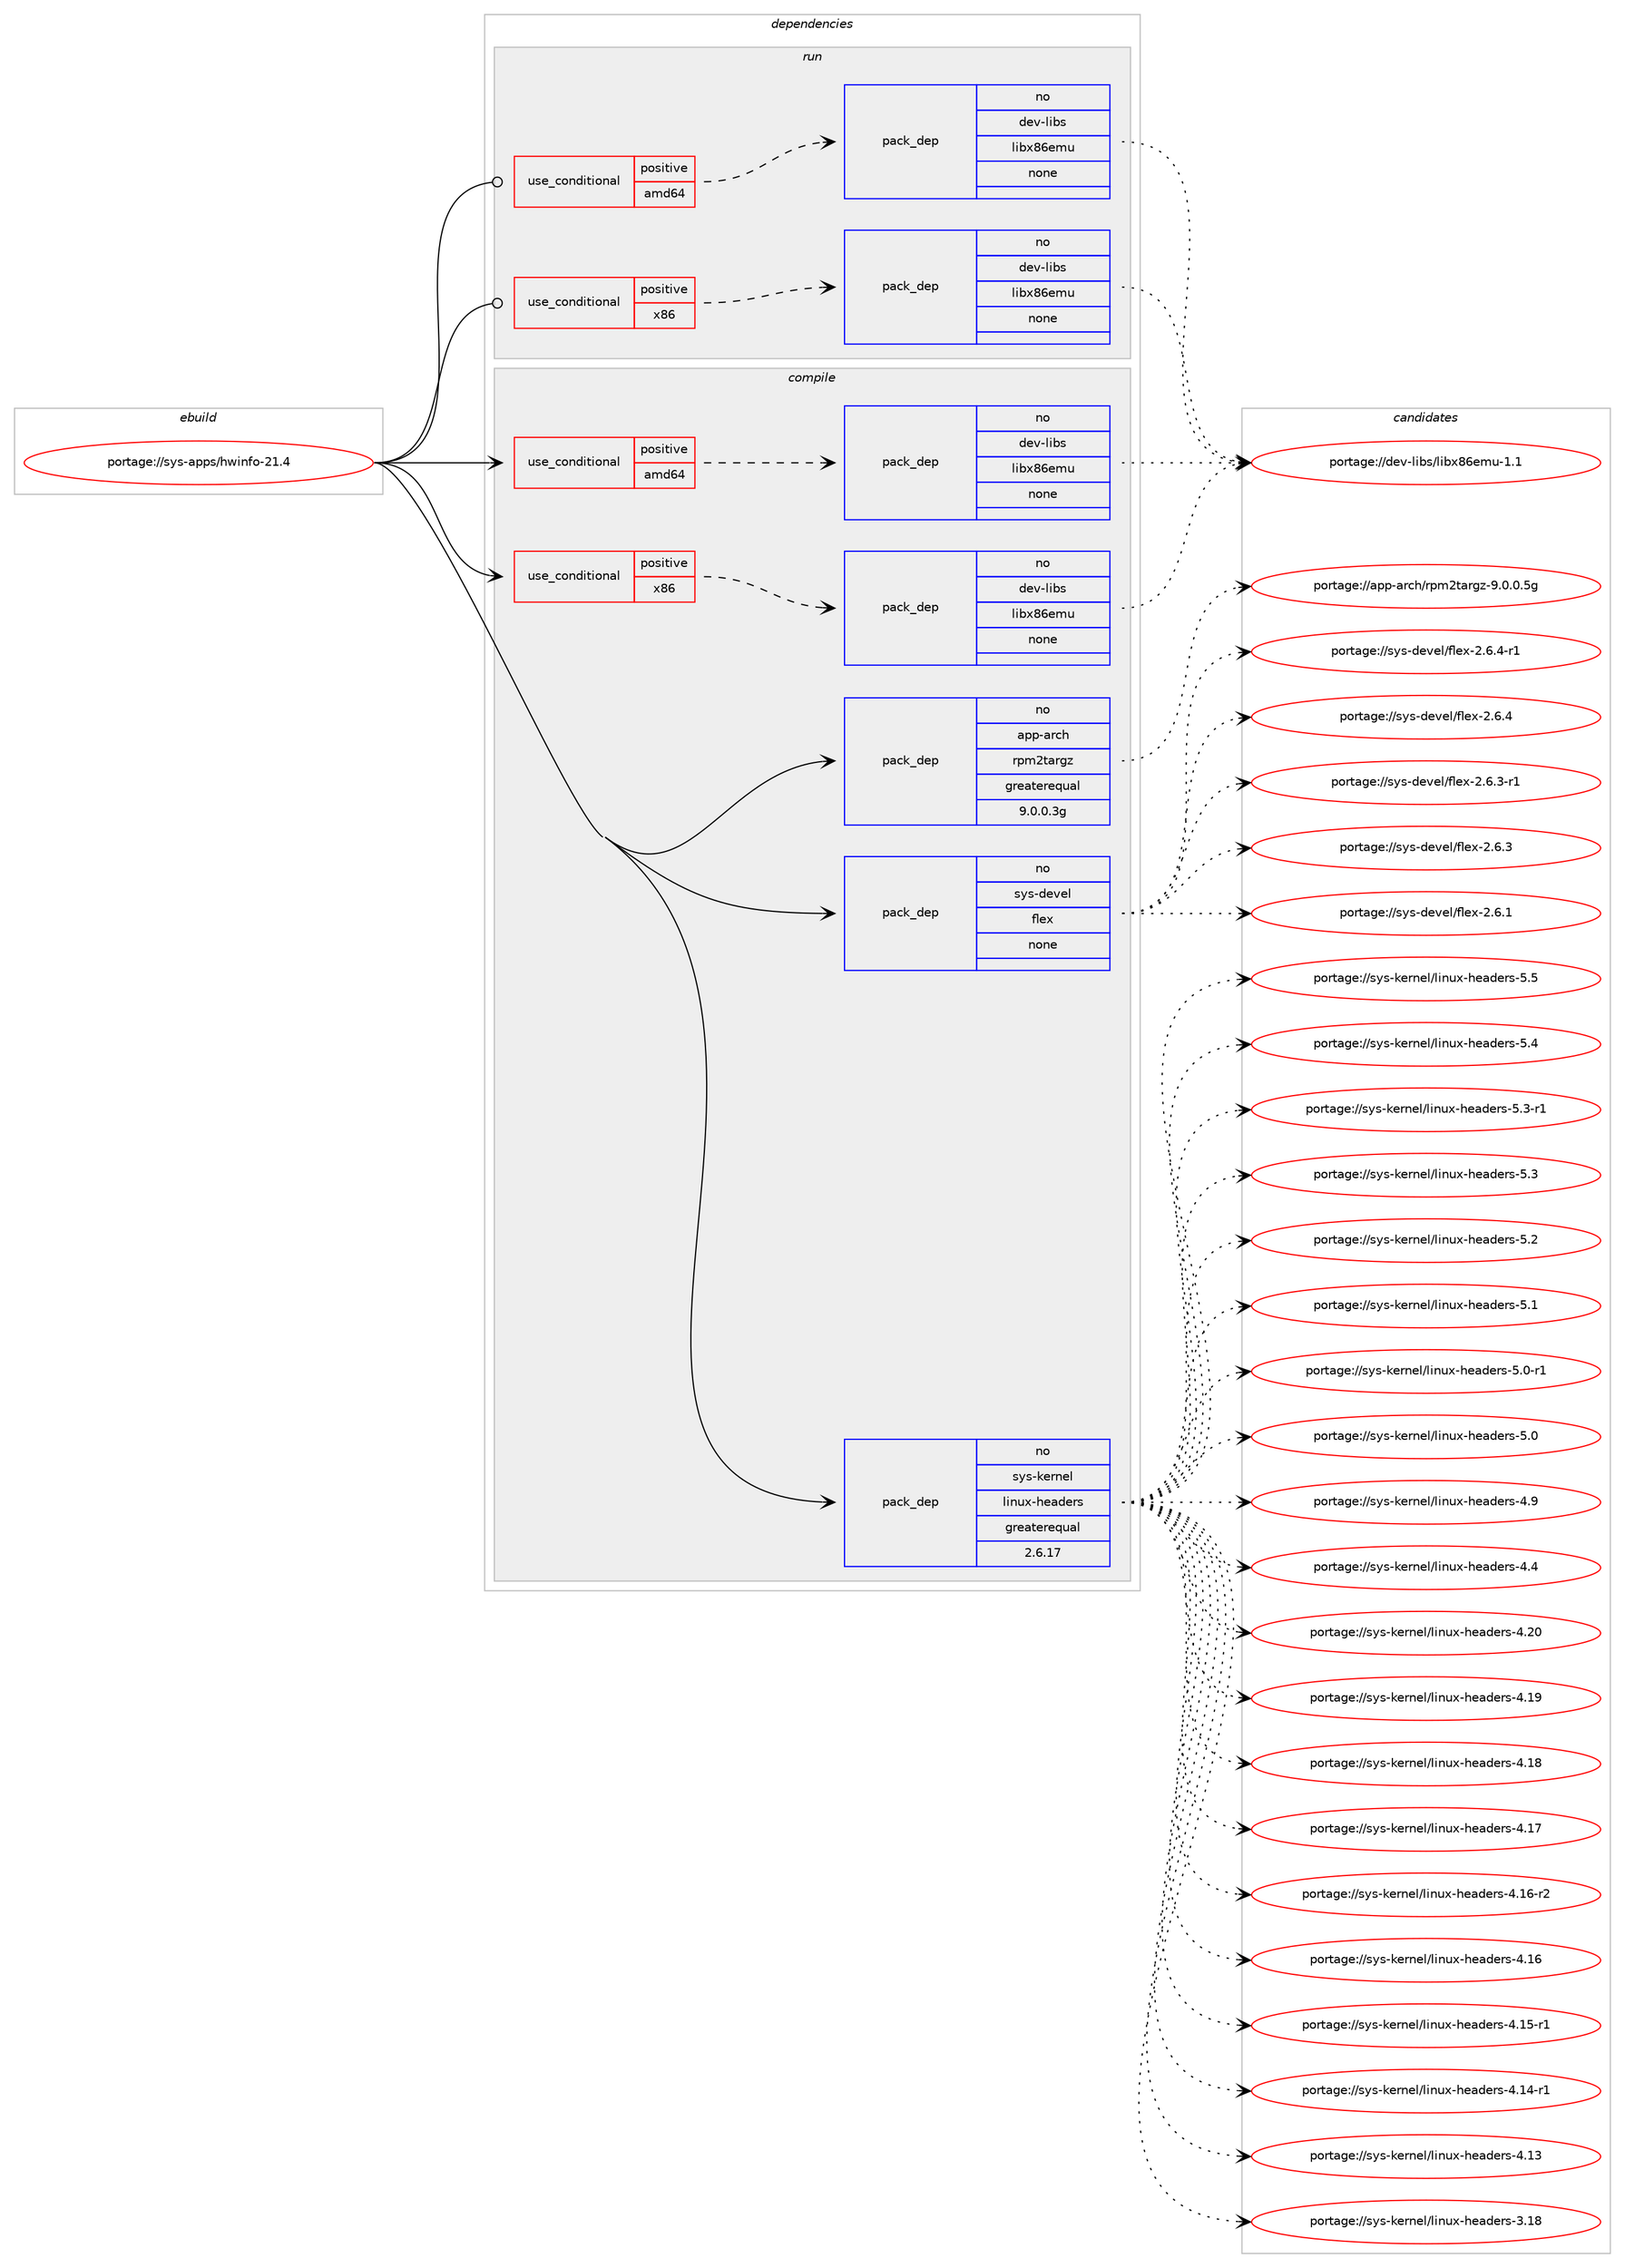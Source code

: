 digraph prolog {

# *************
# Graph options
# *************

newrank=true;
concentrate=true;
compound=true;
graph [rankdir=LR,fontname=Helvetica,fontsize=10,ranksep=1.5];#, ranksep=2.5, nodesep=0.2];
edge  [arrowhead=vee];
node  [fontname=Helvetica,fontsize=10];

# **********
# The ebuild
# **********

subgraph cluster_leftcol {
color=gray;
rank=same;
label=<<i>ebuild</i>>;
id [label="portage://sys-apps/hwinfo-21.4", color=red, width=4, href="../sys-apps/hwinfo-21.4.svg"];
}

# ****************
# The dependencies
# ****************

subgraph cluster_midcol {
color=gray;
label=<<i>dependencies</i>>;
subgraph cluster_compile {
fillcolor="#eeeeee";
style=filled;
label=<<i>compile</i>>;
subgraph cond13869 {
dependency64277 [label=<<TABLE BORDER="0" CELLBORDER="1" CELLSPACING="0" CELLPADDING="4"><TR><TD ROWSPAN="3" CELLPADDING="10">use_conditional</TD></TR><TR><TD>positive</TD></TR><TR><TD>amd64</TD></TR></TABLE>>, shape=none, color=red];
subgraph pack49094 {
dependency64278 [label=<<TABLE BORDER="0" CELLBORDER="1" CELLSPACING="0" CELLPADDING="4" WIDTH="220"><TR><TD ROWSPAN="6" CELLPADDING="30">pack_dep</TD></TR><TR><TD WIDTH="110">no</TD></TR><TR><TD>dev-libs</TD></TR><TR><TD>libx86emu</TD></TR><TR><TD>none</TD></TR><TR><TD></TD></TR></TABLE>>, shape=none, color=blue];
}
dependency64277:e -> dependency64278:w [weight=20,style="dashed",arrowhead="vee"];
}
id:e -> dependency64277:w [weight=20,style="solid",arrowhead="vee"];
subgraph cond13870 {
dependency64279 [label=<<TABLE BORDER="0" CELLBORDER="1" CELLSPACING="0" CELLPADDING="4"><TR><TD ROWSPAN="3" CELLPADDING="10">use_conditional</TD></TR><TR><TD>positive</TD></TR><TR><TD>x86</TD></TR></TABLE>>, shape=none, color=red];
subgraph pack49095 {
dependency64280 [label=<<TABLE BORDER="0" CELLBORDER="1" CELLSPACING="0" CELLPADDING="4" WIDTH="220"><TR><TD ROWSPAN="6" CELLPADDING="30">pack_dep</TD></TR><TR><TD WIDTH="110">no</TD></TR><TR><TD>dev-libs</TD></TR><TR><TD>libx86emu</TD></TR><TR><TD>none</TD></TR><TR><TD></TD></TR></TABLE>>, shape=none, color=blue];
}
dependency64279:e -> dependency64280:w [weight=20,style="dashed",arrowhead="vee"];
}
id:e -> dependency64279:w [weight=20,style="solid",arrowhead="vee"];
subgraph pack49096 {
dependency64281 [label=<<TABLE BORDER="0" CELLBORDER="1" CELLSPACING="0" CELLPADDING="4" WIDTH="220"><TR><TD ROWSPAN="6" CELLPADDING="30">pack_dep</TD></TR><TR><TD WIDTH="110">no</TD></TR><TR><TD>app-arch</TD></TR><TR><TD>rpm2targz</TD></TR><TR><TD>greaterequal</TD></TR><TR><TD>9.0.0.3g</TD></TR></TABLE>>, shape=none, color=blue];
}
id:e -> dependency64281:w [weight=20,style="solid",arrowhead="vee"];
subgraph pack49097 {
dependency64282 [label=<<TABLE BORDER="0" CELLBORDER="1" CELLSPACING="0" CELLPADDING="4" WIDTH="220"><TR><TD ROWSPAN="6" CELLPADDING="30">pack_dep</TD></TR><TR><TD WIDTH="110">no</TD></TR><TR><TD>sys-devel</TD></TR><TR><TD>flex</TD></TR><TR><TD>none</TD></TR><TR><TD></TD></TR></TABLE>>, shape=none, color=blue];
}
id:e -> dependency64282:w [weight=20,style="solid",arrowhead="vee"];
subgraph pack49098 {
dependency64283 [label=<<TABLE BORDER="0" CELLBORDER="1" CELLSPACING="0" CELLPADDING="4" WIDTH="220"><TR><TD ROWSPAN="6" CELLPADDING="30">pack_dep</TD></TR><TR><TD WIDTH="110">no</TD></TR><TR><TD>sys-kernel</TD></TR><TR><TD>linux-headers</TD></TR><TR><TD>greaterequal</TD></TR><TR><TD>2.6.17</TD></TR></TABLE>>, shape=none, color=blue];
}
id:e -> dependency64283:w [weight=20,style="solid",arrowhead="vee"];
}
subgraph cluster_compileandrun {
fillcolor="#eeeeee";
style=filled;
label=<<i>compile and run</i>>;
}
subgraph cluster_run {
fillcolor="#eeeeee";
style=filled;
label=<<i>run</i>>;
subgraph cond13871 {
dependency64284 [label=<<TABLE BORDER="0" CELLBORDER="1" CELLSPACING="0" CELLPADDING="4"><TR><TD ROWSPAN="3" CELLPADDING="10">use_conditional</TD></TR><TR><TD>positive</TD></TR><TR><TD>amd64</TD></TR></TABLE>>, shape=none, color=red];
subgraph pack49099 {
dependency64285 [label=<<TABLE BORDER="0" CELLBORDER="1" CELLSPACING="0" CELLPADDING="4" WIDTH="220"><TR><TD ROWSPAN="6" CELLPADDING="30">pack_dep</TD></TR><TR><TD WIDTH="110">no</TD></TR><TR><TD>dev-libs</TD></TR><TR><TD>libx86emu</TD></TR><TR><TD>none</TD></TR><TR><TD></TD></TR></TABLE>>, shape=none, color=blue];
}
dependency64284:e -> dependency64285:w [weight=20,style="dashed",arrowhead="vee"];
}
id:e -> dependency64284:w [weight=20,style="solid",arrowhead="odot"];
subgraph cond13872 {
dependency64286 [label=<<TABLE BORDER="0" CELLBORDER="1" CELLSPACING="0" CELLPADDING="4"><TR><TD ROWSPAN="3" CELLPADDING="10">use_conditional</TD></TR><TR><TD>positive</TD></TR><TR><TD>x86</TD></TR></TABLE>>, shape=none, color=red];
subgraph pack49100 {
dependency64287 [label=<<TABLE BORDER="0" CELLBORDER="1" CELLSPACING="0" CELLPADDING="4" WIDTH="220"><TR><TD ROWSPAN="6" CELLPADDING="30">pack_dep</TD></TR><TR><TD WIDTH="110">no</TD></TR><TR><TD>dev-libs</TD></TR><TR><TD>libx86emu</TD></TR><TR><TD>none</TD></TR><TR><TD></TD></TR></TABLE>>, shape=none, color=blue];
}
dependency64286:e -> dependency64287:w [weight=20,style="dashed",arrowhead="vee"];
}
id:e -> dependency64286:w [weight=20,style="solid",arrowhead="odot"];
}
}

# **************
# The candidates
# **************

subgraph cluster_choices {
rank=same;
color=gray;
label=<<i>candidates</i>>;

subgraph choice49094 {
color=black;
nodesep=1;
choice10010111845108105981154710810598120565410110911745494649 [label="portage://dev-libs/libx86emu-1.1", color=red, width=4,href="../dev-libs/libx86emu-1.1.svg"];
dependency64278:e -> choice10010111845108105981154710810598120565410110911745494649:w [style=dotted,weight="100"];
}
subgraph choice49095 {
color=black;
nodesep=1;
choice10010111845108105981154710810598120565410110911745494649 [label="portage://dev-libs/libx86emu-1.1", color=red, width=4,href="../dev-libs/libx86emu-1.1.svg"];
dependency64280:e -> choice10010111845108105981154710810598120565410110911745494649:w [style=dotted,weight="100"];
}
subgraph choice49096 {
color=black;
nodesep=1;
choice971121124597114991044711411210950116971141031224557464846484653103 [label="portage://app-arch/rpm2targz-9.0.0.5g", color=red, width=4,href="../app-arch/rpm2targz-9.0.0.5g.svg"];
dependency64281:e -> choice971121124597114991044711411210950116971141031224557464846484653103:w [style=dotted,weight="100"];
}
subgraph choice49097 {
color=black;
nodesep=1;
choice11512111545100101118101108471021081011204550465446524511449 [label="portage://sys-devel/flex-2.6.4-r1", color=red, width=4,href="../sys-devel/flex-2.6.4-r1.svg"];
choice1151211154510010111810110847102108101120455046544652 [label="portage://sys-devel/flex-2.6.4", color=red, width=4,href="../sys-devel/flex-2.6.4.svg"];
choice11512111545100101118101108471021081011204550465446514511449 [label="portage://sys-devel/flex-2.6.3-r1", color=red, width=4,href="../sys-devel/flex-2.6.3-r1.svg"];
choice1151211154510010111810110847102108101120455046544651 [label="portage://sys-devel/flex-2.6.3", color=red, width=4,href="../sys-devel/flex-2.6.3.svg"];
choice1151211154510010111810110847102108101120455046544649 [label="portage://sys-devel/flex-2.6.1", color=red, width=4,href="../sys-devel/flex-2.6.1.svg"];
dependency64282:e -> choice11512111545100101118101108471021081011204550465446524511449:w [style=dotted,weight="100"];
dependency64282:e -> choice1151211154510010111810110847102108101120455046544652:w [style=dotted,weight="100"];
dependency64282:e -> choice11512111545100101118101108471021081011204550465446514511449:w [style=dotted,weight="100"];
dependency64282:e -> choice1151211154510010111810110847102108101120455046544651:w [style=dotted,weight="100"];
dependency64282:e -> choice1151211154510010111810110847102108101120455046544649:w [style=dotted,weight="100"];
}
subgraph choice49098 {
color=black;
nodesep=1;
choice1151211154510710111411010110847108105110117120451041019710010111411545534653 [label="portage://sys-kernel/linux-headers-5.5", color=red, width=4,href="../sys-kernel/linux-headers-5.5.svg"];
choice1151211154510710111411010110847108105110117120451041019710010111411545534652 [label="portage://sys-kernel/linux-headers-5.4", color=red, width=4,href="../sys-kernel/linux-headers-5.4.svg"];
choice11512111545107101114110101108471081051101171204510410197100101114115455346514511449 [label="portage://sys-kernel/linux-headers-5.3-r1", color=red, width=4,href="../sys-kernel/linux-headers-5.3-r1.svg"];
choice1151211154510710111411010110847108105110117120451041019710010111411545534651 [label="portage://sys-kernel/linux-headers-5.3", color=red, width=4,href="../sys-kernel/linux-headers-5.3.svg"];
choice1151211154510710111411010110847108105110117120451041019710010111411545534650 [label="portage://sys-kernel/linux-headers-5.2", color=red, width=4,href="../sys-kernel/linux-headers-5.2.svg"];
choice1151211154510710111411010110847108105110117120451041019710010111411545534649 [label="portage://sys-kernel/linux-headers-5.1", color=red, width=4,href="../sys-kernel/linux-headers-5.1.svg"];
choice11512111545107101114110101108471081051101171204510410197100101114115455346484511449 [label="portage://sys-kernel/linux-headers-5.0-r1", color=red, width=4,href="../sys-kernel/linux-headers-5.0-r1.svg"];
choice1151211154510710111411010110847108105110117120451041019710010111411545534648 [label="portage://sys-kernel/linux-headers-5.0", color=red, width=4,href="../sys-kernel/linux-headers-5.0.svg"];
choice1151211154510710111411010110847108105110117120451041019710010111411545524657 [label="portage://sys-kernel/linux-headers-4.9", color=red, width=4,href="../sys-kernel/linux-headers-4.9.svg"];
choice1151211154510710111411010110847108105110117120451041019710010111411545524652 [label="portage://sys-kernel/linux-headers-4.4", color=red, width=4,href="../sys-kernel/linux-headers-4.4.svg"];
choice115121115451071011141101011084710810511011712045104101971001011141154552465048 [label="portage://sys-kernel/linux-headers-4.20", color=red, width=4,href="../sys-kernel/linux-headers-4.20.svg"];
choice115121115451071011141101011084710810511011712045104101971001011141154552464957 [label="portage://sys-kernel/linux-headers-4.19", color=red, width=4,href="../sys-kernel/linux-headers-4.19.svg"];
choice115121115451071011141101011084710810511011712045104101971001011141154552464956 [label="portage://sys-kernel/linux-headers-4.18", color=red, width=4,href="../sys-kernel/linux-headers-4.18.svg"];
choice115121115451071011141101011084710810511011712045104101971001011141154552464955 [label="portage://sys-kernel/linux-headers-4.17", color=red, width=4,href="../sys-kernel/linux-headers-4.17.svg"];
choice1151211154510710111411010110847108105110117120451041019710010111411545524649544511450 [label="portage://sys-kernel/linux-headers-4.16-r2", color=red, width=4,href="../sys-kernel/linux-headers-4.16-r2.svg"];
choice115121115451071011141101011084710810511011712045104101971001011141154552464954 [label="portage://sys-kernel/linux-headers-4.16", color=red, width=4,href="../sys-kernel/linux-headers-4.16.svg"];
choice1151211154510710111411010110847108105110117120451041019710010111411545524649534511449 [label="portage://sys-kernel/linux-headers-4.15-r1", color=red, width=4,href="../sys-kernel/linux-headers-4.15-r1.svg"];
choice1151211154510710111411010110847108105110117120451041019710010111411545524649524511449 [label="portage://sys-kernel/linux-headers-4.14-r1", color=red, width=4,href="../sys-kernel/linux-headers-4.14-r1.svg"];
choice115121115451071011141101011084710810511011712045104101971001011141154552464951 [label="portage://sys-kernel/linux-headers-4.13", color=red, width=4,href="../sys-kernel/linux-headers-4.13.svg"];
choice115121115451071011141101011084710810511011712045104101971001011141154551464956 [label="portage://sys-kernel/linux-headers-3.18", color=red, width=4,href="../sys-kernel/linux-headers-3.18.svg"];
dependency64283:e -> choice1151211154510710111411010110847108105110117120451041019710010111411545534653:w [style=dotted,weight="100"];
dependency64283:e -> choice1151211154510710111411010110847108105110117120451041019710010111411545534652:w [style=dotted,weight="100"];
dependency64283:e -> choice11512111545107101114110101108471081051101171204510410197100101114115455346514511449:w [style=dotted,weight="100"];
dependency64283:e -> choice1151211154510710111411010110847108105110117120451041019710010111411545534651:w [style=dotted,weight="100"];
dependency64283:e -> choice1151211154510710111411010110847108105110117120451041019710010111411545534650:w [style=dotted,weight="100"];
dependency64283:e -> choice1151211154510710111411010110847108105110117120451041019710010111411545534649:w [style=dotted,weight="100"];
dependency64283:e -> choice11512111545107101114110101108471081051101171204510410197100101114115455346484511449:w [style=dotted,weight="100"];
dependency64283:e -> choice1151211154510710111411010110847108105110117120451041019710010111411545534648:w [style=dotted,weight="100"];
dependency64283:e -> choice1151211154510710111411010110847108105110117120451041019710010111411545524657:w [style=dotted,weight="100"];
dependency64283:e -> choice1151211154510710111411010110847108105110117120451041019710010111411545524652:w [style=dotted,weight="100"];
dependency64283:e -> choice115121115451071011141101011084710810511011712045104101971001011141154552465048:w [style=dotted,weight="100"];
dependency64283:e -> choice115121115451071011141101011084710810511011712045104101971001011141154552464957:w [style=dotted,weight="100"];
dependency64283:e -> choice115121115451071011141101011084710810511011712045104101971001011141154552464956:w [style=dotted,weight="100"];
dependency64283:e -> choice115121115451071011141101011084710810511011712045104101971001011141154552464955:w [style=dotted,weight="100"];
dependency64283:e -> choice1151211154510710111411010110847108105110117120451041019710010111411545524649544511450:w [style=dotted,weight="100"];
dependency64283:e -> choice115121115451071011141101011084710810511011712045104101971001011141154552464954:w [style=dotted,weight="100"];
dependency64283:e -> choice1151211154510710111411010110847108105110117120451041019710010111411545524649534511449:w [style=dotted,weight="100"];
dependency64283:e -> choice1151211154510710111411010110847108105110117120451041019710010111411545524649524511449:w [style=dotted,weight="100"];
dependency64283:e -> choice115121115451071011141101011084710810511011712045104101971001011141154552464951:w [style=dotted,weight="100"];
dependency64283:e -> choice115121115451071011141101011084710810511011712045104101971001011141154551464956:w [style=dotted,weight="100"];
}
subgraph choice49099 {
color=black;
nodesep=1;
choice10010111845108105981154710810598120565410110911745494649 [label="portage://dev-libs/libx86emu-1.1", color=red, width=4,href="../dev-libs/libx86emu-1.1.svg"];
dependency64285:e -> choice10010111845108105981154710810598120565410110911745494649:w [style=dotted,weight="100"];
}
subgraph choice49100 {
color=black;
nodesep=1;
choice10010111845108105981154710810598120565410110911745494649 [label="portage://dev-libs/libx86emu-1.1", color=red, width=4,href="../dev-libs/libx86emu-1.1.svg"];
dependency64287:e -> choice10010111845108105981154710810598120565410110911745494649:w [style=dotted,weight="100"];
}
}

}
